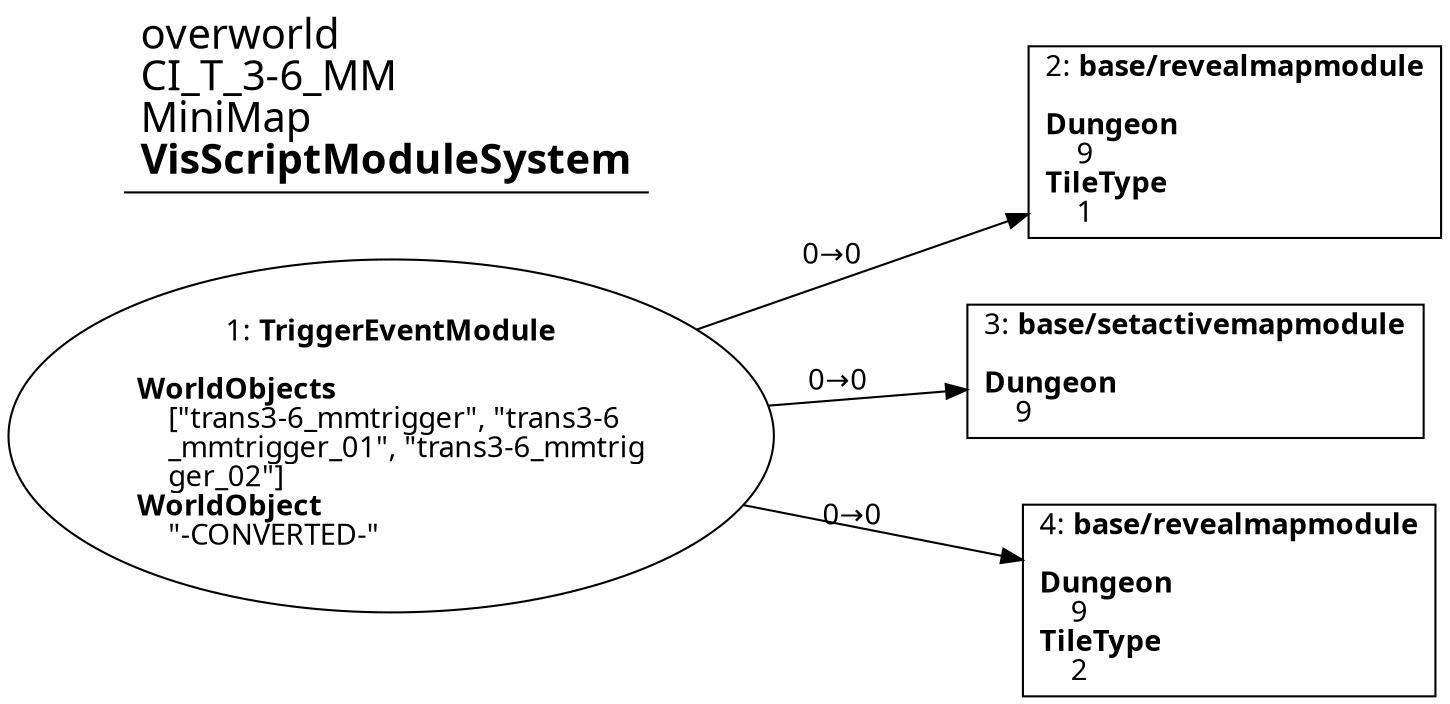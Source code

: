 digraph {
    layout = fdp;
    overlap = prism;
    sep = "+16";
    splines = spline;

    node [ shape = box ];

    graph [ fontname = "Segoe UI" ];
    node [ fontname = "Segoe UI" ];
    edge [ fontname = "Segoe UI" ];

    1 [ label = <1: <b>TriggerEventModule</b><br/><br/><b>WorldObjects</b><br align="left"/>    [&quot;trans3-6_mmtrigger&quot;, &quot;trans3-6<br align="left"/>    _mmtrigger_01&quot;, &quot;trans3-6_mmtrig<br align="left"/>    ger_02&quot;]<br align="left"/><b>WorldObject</b><br align="left"/>    &quot;-CONVERTED-&quot;<br align="left"/>> ];
    1 [ shape = oval ]
    1 [ pos = "0.23300001,-0.158!" ];
    1 -> 2 [ label = "0→0" ];
    1 -> 3 [ label = "0→0" ];
    1 -> 4 [ label = "0→0" ];

    2 [ label = <2: <b>base/revealmapmodule</b><br/><br/><b>Dungeon</b><br align="left"/>    9<br align="left"/><b>TileType</b><br align="left"/>    1<br align="left"/>> ];
    2 [ pos = "0.541,-0.09!" ];

    3 [ label = <3: <b>base/setactivemapmodule</b><br/><br/><b>Dungeon</b><br align="left"/>    9<br align="left"/>> ];
    3 [ pos = "0.52900004,-0.16000001!" ];

    4 [ label = <4: <b>base/revealmapmodule</b><br/><br/><b>Dungeon</b><br align="left"/>    9<br align="left"/><b>TileType</b><br align="left"/>    2<br align="left"/>> ];
    4 [ pos = "0.54,-0.23500001!" ];

    title [ pos = "0.23200001,-0.089!" ];
    title [ shape = underline ];
    title [ label = <<font point-size="20">overworld<br align="left"/>CI_T_3-6_MM<br align="left"/>MiniMap<br align="left"/><b>VisScriptModuleSystem</b><br align="left"/></font>> ];
}
